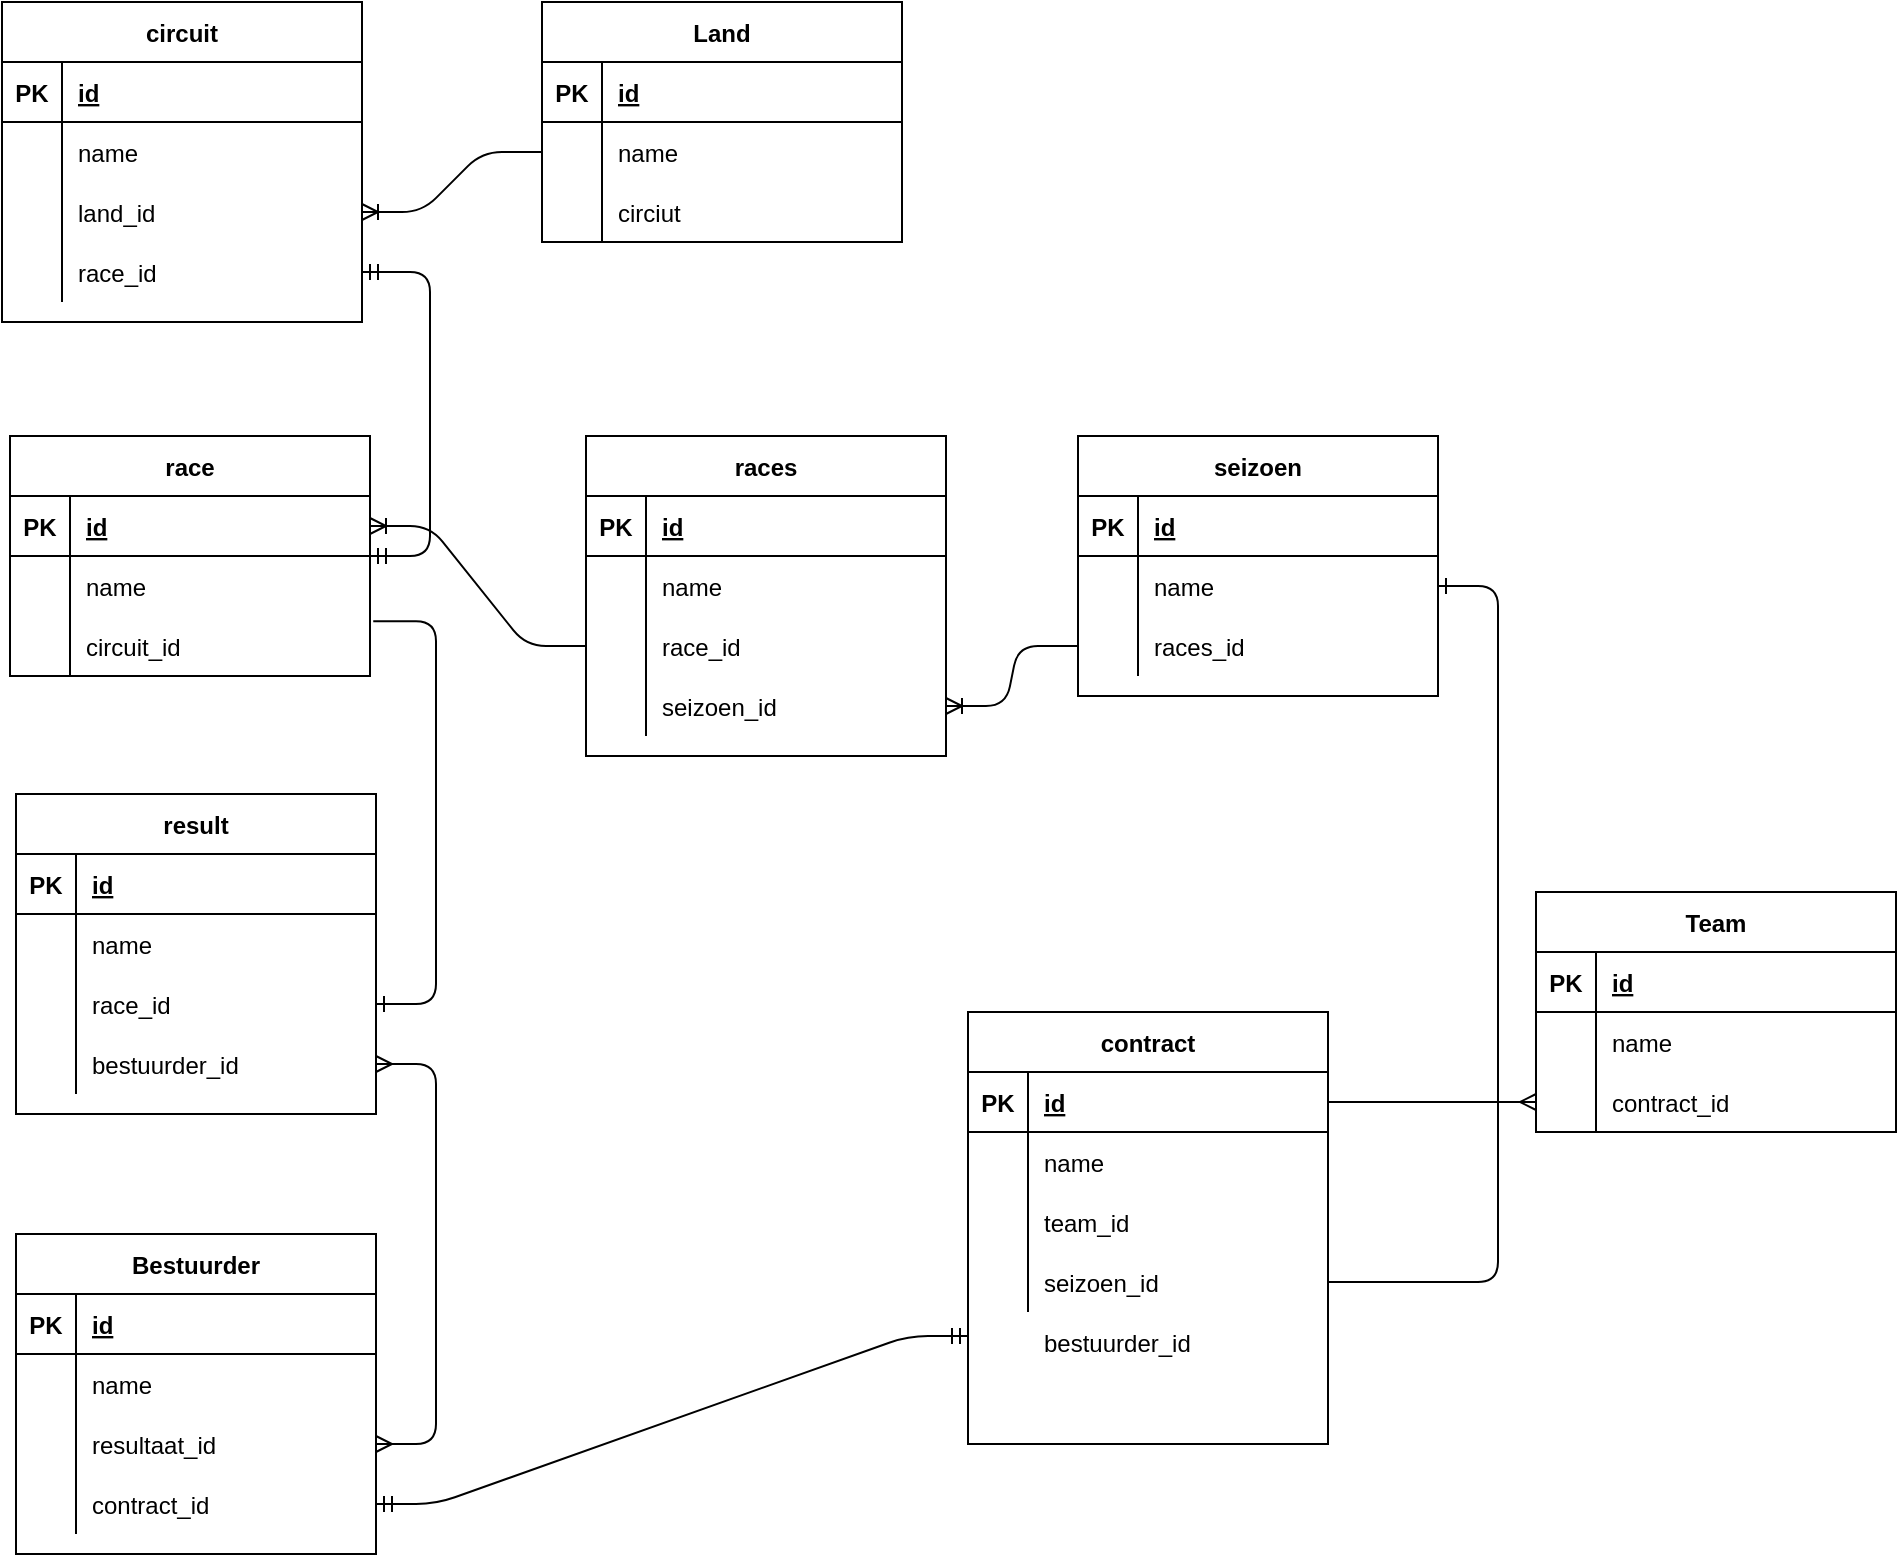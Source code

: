<mxfile version="14.3.0" type="device"><diagram id="R2lEEEUBdFMjLlhIrx00" name="Page-1"><mxGraphModel dx="1346" dy="646" grid="0" gridSize="10" guides="1" tooltips="1" connect="1" arrows="1" fold="1" page="0" pageScale="1" pageWidth="850" pageHeight="1100" math="0" shadow="0" extFonts="Permanent Marker^https://fonts.googleapis.com/css?family=Permanent+Marker"><root><mxCell id="0"/><mxCell id="1" parent="0"/><mxCell id="f6nMCCSfKeTT13RV-3Xl-19" value="" style="edgeStyle=entityRelationEdgeStyle;fontSize=12;html=1;endArrow=ERoneToMany;entryX=1;entryY=0.5;entryDx=0;entryDy=0;" parent="1" source="f6nMCCSfKeTT13RV-3Xl-120" target="f6nMCCSfKeTT13RV-3Xl-137" edge="1"><mxGeometry width="100" height="100" relative="1" as="geometry"><mxPoint x="375" y="276" as="sourcePoint"/><mxPoint x="440" y="214" as="targetPoint"/></mxGeometry></mxCell><mxCell id="f6nMCCSfKeTT13RV-3Xl-20" value="" style="edgeStyle=entityRelationEdgeStyle;fontSize=12;html=1;endArrow=ERmandOne;startArrow=ERmandOne;exitX=1;exitY=0.5;exitDx=0;exitDy=0;entryX=0;entryY=0.75;entryDx=0;entryDy=0;" parent="1" source="f6nMCCSfKeTT13RV-3Xl-94" target="f6nMCCSfKeTT13RV-3Xl-71" edge="1"><mxGeometry width="100" height="100" relative="1" as="geometry"><mxPoint x="339" y="406" as="sourcePoint"/><mxPoint x="375" y="446" as="targetPoint"/></mxGeometry></mxCell><mxCell id="f6nMCCSfKeTT13RV-3Xl-24" value="" style="edgeStyle=entityRelationEdgeStyle;fontSize=12;html=1;endArrow=ERmandOne;startArrow=ERmandOne;" parent="1" source="f6nMCCSfKeTT13RV-3Xl-153" target="f6nMCCSfKeTT13RV-3Xl-40" edge="1"><mxGeometry width="100" height="100" relative="1" as="geometry"><mxPoint x="71" y="272" as="sourcePoint"/><mxPoint x="149" y="193" as="targetPoint"/></mxGeometry></mxCell><mxCell id="f6nMCCSfKeTT13RV-3Xl-25" value="" style="edgeStyle=entityRelationEdgeStyle;fontSize=12;html=1;endArrow=ERoneToMany;exitX=0;exitY=0.5;exitDx=0;exitDy=0;" parent="1" source="f6nMCCSfKeTT13RV-3Xl-134" target="f6nMCCSfKeTT13RV-3Xl-154" edge="1"><mxGeometry width="100" height="100" relative="1" as="geometry"><mxPoint x="257" y="336" as="sourcePoint"/><mxPoint x="153" y="356" as="targetPoint"/></mxGeometry></mxCell><mxCell id="f6nMCCSfKeTT13RV-3Xl-26" value="" style="edgeStyle=entityRelationEdgeStyle;fontSize=12;html=1;endArrow=ERone;endFill=1;exitX=1.009;exitY=0.088;exitDx=0;exitDy=0;exitPerimeter=0;" parent="1" source="f6nMCCSfKeTT13RV-3Xl-163" target="f6nMCCSfKeTT13RV-3Xl-107" edge="1"><mxGeometry width="100" height="100" relative="1" as="geometry"><mxPoint x="-156" y="332" as="sourcePoint"/><mxPoint x="149.0" y="419.0" as="targetPoint"/></mxGeometry></mxCell><mxCell id="f6nMCCSfKeTT13RV-3Xl-30" value="circuit" style="shape=table;startSize=30;container=1;collapsible=1;childLayout=tableLayout;fixedRows=1;rowLines=0;fontStyle=1;align=center;resizeLast=1;" parent="1" vertex="1"><mxGeometry x="-144" y="49" width="180" height="160" as="geometry"/></mxCell><mxCell id="f6nMCCSfKeTT13RV-3Xl-31" value="" style="shape=partialRectangle;collapsible=0;dropTarget=0;pointerEvents=0;fillColor=none;top=0;left=0;bottom=1;right=0;points=[[0,0.5],[1,0.5]];portConstraint=eastwest;" parent="f6nMCCSfKeTT13RV-3Xl-30" vertex="1"><mxGeometry y="30" width="180" height="30" as="geometry"/></mxCell><mxCell id="f6nMCCSfKeTT13RV-3Xl-32" value="PK" style="shape=partialRectangle;connectable=0;fillColor=none;top=0;left=0;bottom=0;right=0;fontStyle=1;overflow=hidden;" parent="f6nMCCSfKeTT13RV-3Xl-31" vertex="1"><mxGeometry width="30" height="30" as="geometry"/></mxCell><mxCell id="f6nMCCSfKeTT13RV-3Xl-33" value="id" style="shape=partialRectangle;connectable=0;fillColor=none;top=0;left=0;bottom=0;right=0;align=left;spacingLeft=6;fontStyle=5;overflow=hidden;" parent="f6nMCCSfKeTT13RV-3Xl-31" vertex="1"><mxGeometry x="30" width="150" height="30" as="geometry"/></mxCell><mxCell id="f6nMCCSfKeTT13RV-3Xl-34" value="" style="shape=partialRectangle;collapsible=0;dropTarget=0;pointerEvents=0;fillColor=none;top=0;left=0;bottom=0;right=0;points=[[0,0.5],[1,0.5]];portConstraint=eastwest;" parent="f6nMCCSfKeTT13RV-3Xl-30" vertex="1"><mxGeometry y="60" width="180" height="30" as="geometry"/></mxCell><mxCell id="f6nMCCSfKeTT13RV-3Xl-35" value="" style="shape=partialRectangle;connectable=0;fillColor=none;top=0;left=0;bottom=0;right=0;editable=1;overflow=hidden;" parent="f6nMCCSfKeTT13RV-3Xl-34" vertex="1"><mxGeometry width="30" height="30" as="geometry"/></mxCell><mxCell id="f6nMCCSfKeTT13RV-3Xl-36" value="name" style="shape=partialRectangle;connectable=0;fillColor=none;top=0;left=0;bottom=0;right=0;align=left;spacingLeft=6;overflow=hidden;" parent="f6nMCCSfKeTT13RV-3Xl-34" vertex="1"><mxGeometry x="30" width="150" height="30" as="geometry"/></mxCell><mxCell id="f6nMCCSfKeTT13RV-3Xl-37" value="" style="shape=partialRectangle;collapsible=0;dropTarget=0;pointerEvents=0;fillColor=none;top=0;left=0;bottom=0;right=0;points=[[0,0.5],[1,0.5]];portConstraint=eastwest;" parent="f6nMCCSfKeTT13RV-3Xl-30" vertex="1"><mxGeometry y="90" width="180" height="30" as="geometry"/></mxCell><mxCell id="f6nMCCSfKeTT13RV-3Xl-38" value="" style="shape=partialRectangle;connectable=0;fillColor=none;top=0;left=0;bottom=0;right=0;editable=1;overflow=hidden;" parent="f6nMCCSfKeTT13RV-3Xl-37" vertex="1"><mxGeometry width="30" height="30" as="geometry"/></mxCell><mxCell id="f6nMCCSfKeTT13RV-3Xl-39" value="land_id" style="shape=partialRectangle;connectable=0;fillColor=none;top=0;left=0;bottom=0;right=0;align=left;spacingLeft=6;overflow=hidden;" parent="f6nMCCSfKeTT13RV-3Xl-37" vertex="1"><mxGeometry x="30" width="150" height="30" as="geometry"/></mxCell><mxCell id="f6nMCCSfKeTT13RV-3Xl-40" value="" style="shape=partialRectangle;collapsible=0;dropTarget=0;pointerEvents=0;fillColor=none;top=0;left=0;bottom=0;right=0;points=[[0,0.5],[1,0.5]];portConstraint=eastwest;" parent="f6nMCCSfKeTT13RV-3Xl-30" vertex="1"><mxGeometry y="120" width="180" height="30" as="geometry"/></mxCell><mxCell id="f6nMCCSfKeTT13RV-3Xl-41" value="" style="shape=partialRectangle;connectable=0;fillColor=none;top=0;left=0;bottom=0;right=0;editable=1;overflow=hidden;" parent="f6nMCCSfKeTT13RV-3Xl-40" vertex="1"><mxGeometry width="30" height="30" as="geometry"/></mxCell><mxCell id="f6nMCCSfKeTT13RV-3Xl-42" value="race_id" style="shape=partialRectangle;connectable=0;fillColor=none;top=0;left=0;bottom=0;right=0;align=left;spacingLeft=6;overflow=hidden;" parent="f6nMCCSfKeTT13RV-3Xl-40" vertex="1"><mxGeometry x="30" width="150" height="30" as="geometry"/></mxCell><mxCell id="f6nMCCSfKeTT13RV-3Xl-44" value="" style="edgeStyle=entityRelationEdgeStyle;fontSize=12;html=1;endArrow=ERoneToMany;entryX=1;entryY=0.5;entryDx=0;entryDy=0;" parent="1" source="f6nMCCSfKeTT13RV-3Xl-49" target="f6nMCCSfKeTT13RV-3Xl-37" edge="1"><mxGeometry width="100" height="100" relative="1" as="geometry"><mxPoint x="261" y="101" as="sourcePoint"/><mxPoint x="175" y="-30" as="targetPoint"/></mxGeometry></mxCell><mxCell id="f6nMCCSfKeTT13RV-3Xl-45" value="Land" style="shape=table;startSize=30;container=1;collapsible=1;childLayout=tableLayout;fixedRows=1;rowLines=0;fontStyle=1;align=center;resizeLast=1;" parent="1" vertex="1"><mxGeometry x="126" y="49" width="180" height="120" as="geometry"/></mxCell><mxCell id="f6nMCCSfKeTT13RV-3Xl-46" value="" style="shape=partialRectangle;collapsible=0;dropTarget=0;pointerEvents=0;fillColor=none;top=0;left=0;bottom=1;right=0;points=[[0,0.5],[1,0.5]];portConstraint=eastwest;" parent="f6nMCCSfKeTT13RV-3Xl-45" vertex="1"><mxGeometry y="30" width="180" height="30" as="geometry"/></mxCell><mxCell id="f6nMCCSfKeTT13RV-3Xl-47" value="PK" style="shape=partialRectangle;connectable=0;fillColor=none;top=0;left=0;bottom=0;right=0;fontStyle=1;overflow=hidden;" parent="f6nMCCSfKeTT13RV-3Xl-46" vertex="1"><mxGeometry width="30" height="30" as="geometry"/></mxCell><mxCell id="f6nMCCSfKeTT13RV-3Xl-48" value="id" style="shape=partialRectangle;connectable=0;fillColor=none;top=0;left=0;bottom=0;right=0;align=left;spacingLeft=6;fontStyle=5;overflow=hidden;" parent="f6nMCCSfKeTT13RV-3Xl-46" vertex="1"><mxGeometry x="30" width="150" height="30" as="geometry"/></mxCell><mxCell id="f6nMCCSfKeTT13RV-3Xl-49" value="" style="shape=partialRectangle;collapsible=0;dropTarget=0;pointerEvents=0;fillColor=none;top=0;left=0;bottom=0;right=0;points=[[0,0.5],[1,0.5]];portConstraint=eastwest;" parent="f6nMCCSfKeTT13RV-3Xl-45" vertex="1"><mxGeometry y="60" width="180" height="30" as="geometry"/></mxCell><mxCell id="f6nMCCSfKeTT13RV-3Xl-50" value="" style="shape=partialRectangle;connectable=0;fillColor=none;top=0;left=0;bottom=0;right=0;editable=1;overflow=hidden;" parent="f6nMCCSfKeTT13RV-3Xl-49" vertex="1"><mxGeometry width="30" height="30" as="geometry"/></mxCell><mxCell id="f6nMCCSfKeTT13RV-3Xl-51" value="name" style="shape=partialRectangle;connectable=0;fillColor=none;top=0;left=0;bottom=0;right=0;align=left;spacingLeft=6;overflow=hidden;" parent="f6nMCCSfKeTT13RV-3Xl-49" vertex="1"><mxGeometry x="30" width="150" height="30" as="geometry"/></mxCell><mxCell id="f6nMCCSfKeTT13RV-3Xl-52" value="" style="shape=partialRectangle;collapsible=0;dropTarget=0;pointerEvents=0;fillColor=none;top=0;left=0;bottom=0;right=0;points=[[0,0.5],[1,0.5]];portConstraint=eastwest;" parent="f6nMCCSfKeTT13RV-3Xl-45" vertex="1"><mxGeometry y="90" width="180" height="30" as="geometry"/></mxCell><mxCell id="f6nMCCSfKeTT13RV-3Xl-53" value="" style="shape=partialRectangle;connectable=0;fillColor=none;top=0;left=0;bottom=0;right=0;editable=1;overflow=hidden;" parent="f6nMCCSfKeTT13RV-3Xl-52" vertex="1"><mxGeometry width="30" height="30" as="geometry"/></mxCell><mxCell id="f6nMCCSfKeTT13RV-3Xl-54" value="circiut" style="shape=partialRectangle;connectable=0;fillColor=none;top=0;left=0;bottom=0;right=0;align=left;spacingLeft=6;overflow=hidden;" parent="f6nMCCSfKeTT13RV-3Xl-52" vertex="1"><mxGeometry x="30" width="150" height="30" as="geometry"/></mxCell><mxCell id="f6nMCCSfKeTT13RV-3Xl-58" value="Team" style="shape=table;startSize=30;container=1;collapsible=1;childLayout=tableLayout;fixedRows=1;rowLines=0;fontStyle=1;align=center;resizeLast=1;" parent="1" vertex="1"><mxGeometry x="623" y="494" width="180" height="120" as="geometry"/></mxCell><mxCell id="f6nMCCSfKeTT13RV-3Xl-59" value="" style="shape=partialRectangle;collapsible=0;dropTarget=0;pointerEvents=0;fillColor=none;top=0;left=0;bottom=1;right=0;points=[[0,0.5],[1,0.5]];portConstraint=eastwest;" parent="f6nMCCSfKeTT13RV-3Xl-58" vertex="1"><mxGeometry y="30" width="180" height="30" as="geometry"/></mxCell><mxCell id="f6nMCCSfKeTT13RV-3Xl-60" value="PK" style="shape=partialRectangle;connectable=0;fillColor=none;top=0;left=0;bottom=0;right=0;fontStyle=1;overflow=hidden;" parent="f6nMCCSfKeTT13RV-3Xl-59" vertex="1"><mxGeometry width="30" height="30" as="geometry"/></mxCell><mxCell id="f6nMCCSfKeTT13RV-3Xl-61" value="id" style="shape=partialRectangle;connectable=0;fillColor=none;top=0;left=0;bottom=0;right=0;align=left;spacingLeft=6;fontStyle=5;overflow=hidden;" parent="f6nMCCSfKeTT13RV-3Xl-59" vertex="1"><mxGeometry x="30" width="150" height="30" as="geometry"/></mxCell><mxCell id="f6nMCCSfKeTT13RV-3Xl-62" value="" style="shape=partialRectangle;collapsible=0;dropTarget=0;pointerEvents=0;fillColor=none;top=0;left=0;bottom=0;right=0;points=[[0,0.5],[1,0.5]];portConstraint=eastwest;" parent="f6nMCCSfKeTT13RV-3Xl-58" vertex="1"><mxGeometry y="60" width="180" height="30" as="geometry"/></mxCell><mxCell id="f6nMCCSfKeTT13RV-3Xl-63" value="" style="shape=partialRectangle;connectable=0;fillColor=none;top=0;left=0;bottom=0;right=0;editable=1;overflow=hidden;" parent="f6nMCCSfKeTT13RV-3Xl-62" vertex="1"><mxGeometry width="30" height="30" as="geometry"/></mxCell><mxCell id="f6nMCCSfKeTT13RV-3Xl-64" value="name" style="shape=partialRectangle;connectable=0;fillColor=none;top=0;left=0;bottom=0;right=0;align=left;spacingLeft=6;overflow=hidden;" parent="f6nMCCSfKeTT13RV-3Xl-62" vertex="1"><mxGeometry x="30" width="150" height="30" as="geometry"/></mxCell><mxCell id="f6nMCCSfKeTT13RV-3Xl-65" value="" style="shape=partialRectangle;collapsible=0;dropTarget=0;pointerEvents=0;fillColor=none;top=0;left=0;bottom=0;right=0;points=[[0,0.5],[1,0.5]];portConstraint=eastwest;" parent="f6nMCCSfKeTT13RV-3Xl-58" vertex="1"><mxGeometry y="90" width="180" height="30" as="geometry"/></mxCell><mxCell id="f6nMCCSfKeTT13RV-3Xl-66" value="" style="shape=partialRectangle;connectable=0;fillColor=none;top=0;left=0;bottom=0;right=0;editable=1;overflow=hidden;" parent="f6nMCCSfKeTT13RV-3Xl-65" vertex="1"><mxGeometry width="30" height="30" as="geometry"/></mxCell><mxCell id="f6nMCCSfKeTT13RV-3Xl-67" value="contract_id" style="shape=partialRectangle;connectable=0;fillColor=none;top=0;left=0;bottom=0;right=0;align=left;spacingLeft=6;overflow=hidden;" parent="f6nMCCSfKeTT13RV-3Xl-65" vertex="1"><mxGeometry x="30" width="150" height="30" as="geometry"/></mxCell><mxCell id="f6nMCCSfKeTT13RV-3Xl-71" value="contract" style="shape=table;startSize=30;container=1;collapsible=1;childLayout=tableLayout;fixedRows=1;rowLines=0;fontStyle=1;align=center;resizeLast=1;" parent="1" vertex="1"><mxGeometry x="339" y="554" width="180" height="216" as="geometry"/></mxCell><mxCell id="f6nMCCSfKeTT13RV-3Xl-72" value="" style="shape=partialRectangle;collapsible=0;dropTarget=0;pointerEvents=0;fillColor=none;top=0;left=0;bottom=1;right=0;points=[[0,0.5],[1,0.5]];portConstraint=eastwest;" parent="f6nMCCSfKeTT13RV-3Xl-71" vertex="1"><mxGeometry y="30" width="180" height="30" as="geometry"/></mxCell><mxCell id="f6nMCCSfKeTT13RV-3Xl-73" value="PK" style="shape=partialRectangle;connectable=0;fillColor=none;top=0;left=0;bottom=0;right=0;fontStyle=1;overflow=hidden;" parent="f6nMCCSfKeTT13RV-3Xl-72" vertex="1"><mxGeometry width="30" height="30" as="geometry"/></mxCell><mxCell id="f6nMCCSfKeTT13RV-3Xl-74" value="id" style="shape=partialRectangle;connectable=0;fillColor=none;top=0;left=0;bottom=0;right=0;align=left;spacingLeft=6;fontStyle=5;overflow=hidden;" parent="f6nMCCSfKeTT13RV-3Xl-72" vertex="1"><mxGeometry x="30" width="150" height="30" as="geometry"/></mxCell><mxCell id="f6nMCCSfKeTT13RV-3Xl-75" value="" style="shape=partialRectangle;collapsible=0;dropTarget=0;pointerEvents=0;fillColor=none;top=0;left=0;bottom=0;right=0;points=[[0,0.5],[1,0.5]];portConstraint=eastwest;" parent="f6nMCCSfKeTT13RV-3Xl-71" vertex="1"><mxGeometry y="60" width="180" height="30" as="geometry"/></mxCell><mxCell id="f6nMCCSfKeTT13RV-3Xl-76" value="" style="shape=partialRectangle;connectable=0;fillColor=none;top=0;left=0;bottom=0;right=0;editable=1;overflow=hidden;" parent="f6nMCCSfKeTT13RV-3Xl-75" vertex="1"><mxGeometry width="30" height="30" as="geometry"/></mxCell><mxCell id="f6nMCCSfKeTT13RV-3Xl-77" value="name" style="shape=partialRectangle;connectable=0;fillColor=none;top=0;left=0;bottom=0;right=0;align=left;spacingLeft=6;overflow=hidden;" parent="f6nMCCSfKeTT13RV-3Xl-75" vertex="1"><mxGeometry x="30" width="150" height="30" as="geometry"/></mxCell><mxCell id="f6nMCCSfKeTT13RV-3Xl-78" value="" style="shape=partialRectangle;collapsible=0;dropTarget=0;pointerEvents=0;fillColor=none;top=0;left=0;bottom=0;right=0;points=[[0,0.5],[1,0.5]];portConstraint=eastwest;" parent="f6nMCCSfKeTT13RV-3Xl-71" vertex="1"><mxGeometry y="90" width="180" height="30" as="geometry"/></mxCell><mxCell id="f6nMCCSfKeTT13RV-3Xl-79" value="" style="shape=partialRectangle;connectable=0;fillColor=none;top=0;left=0;bottom=0;right=0;editable=1;overflow=hidden;" parent="f6nMCCSfKeTT13RV-3Xl-78" vertex="1"><mxGeometry width="30" height="30" as="geometry"/></mxCell><mxCell id="f6nMCCSfKeTT13RV-3Xl-80" value="team_id" style="shape=partialRectangle;connectable=0;fillColor=none;top=0;left=0;bottom=0;right=0;align=left;spacingLeft=6;overflow=hidden;" parent="f6nMCCSfKeTT13RV-3Xl-78" vertex="1"><mxGeometry x="30" width="150" height="30" as="geometry"/></mxCell><mxCell id="f6nMCCSfKeTT13RV-3Xl-81" value="" style="shape=partialRectangle;collapsible=0;dropTarget=0;pointerEvents=0;fillColor=none;top=0;left=0;bottom=0;right=0;points=[[0,0.5],[1,0.5]];portConstraint=eastwest;" parent="f6nMCCSfKeTT13RV-3Xl-71" vertex="1"><mxGeometry y="120" width="180" height="30" as="geometry"/></mxCell><mxCell id="f6nMCCSfKeTT13RV-3Xl-82" value="" style="shape=partialRectangle;connectable=0;fillColor=none;top=0;left=0;bottom=0;right=0;editable=1;overflow=hidden;" parent="f6nMCCSfKeTT13RV-3Xl-81" vertex="1"><mxGeometry width="30" height="30" as="geometry"/></mxCell><mxCell id="f6nMCCSfKeTT13RV-3Xl-83" value="seizoen_id" style="shape=partialRectangle;connectable=0;fillColor=none;top=0;left=0;bottom=0;right=0;align=left;spacingLeft=6;overflow=hidden;" parent="f6nMCCSfKeTT13RV-3Xl-81" vertex="1"><mxGeometry x="30" width="150" height="30" as="geometry"/></mxCell><mxCell id="f6nMCCSfKeTT13RV-3Xl-84" value="Bestuurder" style="shape=table;startSize=30;container=1;collapsible=1;childLayout=tableLayout;fixedRows=1;rowLines=0;fontStyle=1;align=center;resizeLast=1;" parent="1" vertex="1"><mxGeometry x="-137" y="665" width="180" height="160" as="geometry"/></mxCell><mxCell id="f6nMCCSfKeTT13RV-3Xl-85" value="" style="shape=partialRectangle;collapsible=0;dropTarget=0;pointerEvents=0;fillColor=none;top=0;left=0;bottom=1;right=0;points=[[0,0.5],[1,0.5]];portConstraint=eastwest;" parent="f6nMCCSfKeTT13RV-3Xl-84" vertex="1"><mxGeometry y="30" width="180" height="30" as="geometry"/></mxCell><mxCell id="f6nMCCSfKeTT13RV-3Xl-86" value="PK" style="shape=partialRectangle;connectable=0;fillColor=none;top=0;left=0;bottom=0;right=0;fontStyle=1;overflow=hidden;" parent="f6nMCCSfKeTT13RV-3Xl-85" vertex="1"><mxGeometry width="30" height="30" as="geometry"/></mxCell><mxCell id="f6nMCCSfKeTT13RV-3Xl-87" value="id" style="shape=partialRectangle;connectable=0;fillColor=none;top=0;left=0;bottom=0;right=0;align=left;spacingLeft=6;fontStyle=5;overflow=hidden;" parent="f6nMCCSfKeTT13RV-3Xl-85" vertex="1"><mxGeometry x="30" width="150" height="30" as="geometry"/></mxCell><mxCell id="f6nMCCSfKeTT13RV-3Xl-88" value="" style="shape=partialRectangle;collapsible=0;dropTarget=0;pointerEvents=0;fillColor=none;top=0;left=0;bottom=0;right=0;points=[[0,0.5],[1,0.5]];portConstraint=eastwest;" parent="f6nMCCSfKeTT13RV-3Xl-84" vertex="1"><mxGeometry y="60" width="180" height="30" as="geometry"/></mxCell><mxCell id="f6nMCCSfKeTT13RV-3Xl-89" value="" style="shape=partialRectangle;connectable=0;fillColor=none;top=0;left=0;bottom=0;right=0;editable=1;overflow=hidden;" parent="f6nMCCSfKeTT13RV-3Xl-88" vertex="1"><mxGeometry width="30" height="30" as="geometry"/></mxCell><mxCell id="f6nMCCSfKeTT13RV-3Xl-90" value="name" style="shape=partialRectangle;connectable=0;fillColor=none;top=0;left=0;bottom=0;right=0;align=left;spacingLeft=6;overflow=hidden;" parent="f6nMCCSfKeTT13RV-3Xl-88" vertex="1"><mxGeometry x="30" width="150" height="30" as="geometry"/></mxCell><mxCell id="f6nMCCSfKeTT13RV-3Xl-91" value="" style="shape=partialRectangle;collapsible=0;dropTarget=0;pointerEvents=0;fillColor=none;top=0;left=0;bottom=0;right=0;points=[[0,0.5],[1,0.5]];portConstraint=eastwest;" parent="f6nMCCSfKeTT13RV-3Xl-84" vertex="1"><mxGeometry y="90" width="180" height="30" as="geometry"/></mxCell><mxCell id="f6nMCCSfKeTT13RV-3Xl-92" value="" style="shape=partialRectangle;connectable=0;fillColor=none;top=0;left=0;bottom=0;right=0;editable=1;overflow=hidden;" parent="f6nMCCSfKeTT13RV-3Xl-91" vertex="1"><mxGeometry width="30" height="30" as="geometry"/></mxCell><mxCell id="f6nMCCSfKeTT13RV-3Xl-93" value="resultaat_id" style="shape=partialRectangle;connectable=0;fillColor=none;top=0;left=0;bottom=0;right=0;align=left;spacingLeft=6;overflow=hidden;" parent="f6nMCCSfKeTT13RV-3Xl-91" vertex="1"><mxGeometry x="30" width="150" height="30" as="geometry"/></mxCell><mxCell id="f6nMCCSfKeTT13RV-3Xl-94" value="" style="shape=partialRectangle;collapsible=0;dropTarget=0;pointerEvents=0;fillColor=none;top=0;left=0;bottom=0;right=0;points=[[0,0.5],[1,0.5]];portConstraint=eastwest;" parent="f6nMCCSfKeTT13RV-3Xl-84" vertex="1"><mxGeometry y="120" width="180" height="30" as="geometry"/></mxCell><mxCell id="f6nMCCSfKeTT13RV-3Xl-95" value="" style="shape=partialRectangle;connectable=0;fillColor=none;top=0;left=0;bottom=0;right=0;editable=1;overflow=hidden;" parent="f6nMCCSfKeTT13RV-3Xl-94" vertex="1"><mxGeometry width="30" height="30" as="geometry"/></mxCell><mxCell id="f6nMCCSfKeTT13RV-3Xl-96" value="contract_id" style="shape=partialRectangle;connectable=0;fillColor=none;top=0;left=0;bottom=0;right=0;align=left;spacingLeft=6;overflow=hidden;" parent="f6nMCCSfKeTT13RV-3Xl-94" vertex="1"><mxGeometry x="30" width="150" height="30" as="geometry"/></mxCell><mxCell id="f6nMCCSfKeTT13RV-3Xl-99" value="bestuurder_id" style="shape=partialRectangle;connectable=0;fillColor=none;top=0;left=0;bottom=0;right=0;align=left;spacingLeft=6;overflow=hidden;" parent="1" vertex="1"><mxGeometry x="369" y="704" width="150" height="30" as="geometry"/></mxCell><mxCell id="f6nMCCSfKeTT13RV-3Xl-100" value="result" style="shape=table;startSize=30;container=1;collapsible=1;childLayout=tableLayout;fixedRows=1;rowLines=0;fontStyle=1;align=center;resizeLast=1;" parent="1" vertex="1"><mxGeometry x="-137" y="445" width="180" height="160" as="geometry"/></mxCell><mxCell id="f6nMCCSfKeTT13RV-3Xl-101" value="" style="shape=partialRectangle;collapsible=0;dropTarget=0;pointerEvents=0;fillColor=none;top=0;left=0;bottom=1;right=0;points=[[0,0.5],[1,0.5]];portConstraint=eastwest;" parent="f6nMCCSfKeTT13RV-3Xl-100" vertex="1"><mxGeometry y="30" width="180" height="30" as="geometry"/></mxCell><mxCell id="f6nMCCSfKeTT13RV-3Xl-102" value="PK" style="shape=partialRectangle;connectable=0;fillColor=none;top=0;left=0;bottom=0;right=0;fontStyle=1;overflow=hidden;" parent="f6nMCCSfKeTT13RV-3Xl-101" vertex="1"><mxGeometry width="30" height="30" as="geometry"/></mxCell><mxCell id="f6nMCCSfKeTT13RV-3Xl-103" value="id" style="shape=partialRectangle;connectable=0;fillColor=none;top=0;left=0;bottom=0;right=0;align=left;spacingLeft=6;fontStyle=5;overflow=hidden;" parent="f6nMCCSfKeTT13RV-3Xl-101" vertex="1"><mxGeometry x="30" width="150" height="30" as="geometry"/></mxCell><mxCell id="f6nMCCSfKeTT13RV-3Xl-104" value="" style="shape=partialRectangle;collapsible=0;dropTarget=0;pointerEvents=0;fillColor=none;top=0;left=0;bottom=0;right=0;points=[[0,0.5],[1,0.5]];portConstraint=eastwest;" parent="f6nMCCSfKeTT13RV-3Xl-100" vertex="1"><mxGeometry y="60" width="180" height="30" as="geometry"/></mxCell><mxCell id="f6nMCCSfKeTT13RV-3Xl-105" value="" style="shape=partialRectangle;connectable=0;fillColor=none;top=0;left=0;bottom=0;right=0;editable=1;overflow=hidden;" parent="f6nMCCSfKeTT13RV-3Xl-104" vertex="1"><mxGeometry width="30" height="30" as="geometry"/></mxCell><mxCell id="f6nMCCSfKeTT13RV-3Xl-106" value="name" style="shape=partialRectangle;connectable=0;fillColor=none;top=0;left=0;bottom=0;right=0;align=left;spacingLeft=6;overflow=hidden;" parent="f6nMCCSfKeTT13RV-3Xl-104" vertex="1"><mxGeometry x="30" width="150" height="30" as="geometry"/></mxCell><mxCell id="f6nMCCSfKeTT13RV-3Xl-107" value="" style="shape=partialRectangle;collapsible=0;dropTarget=0;pointerEvents=0;fillColor=none;top=0;left=0;bottom=0;right=0;points=[[0,0.5],[1,0.5]];portConstraint=eastwest;" parent="f6nMCCSfKeTT13RV-3Xl-100" vertex="1"><mxGeometry y="90" width="180" height="30" as="geometry"/></mxCell><mxCell id="f6nMCCSfKeTT13RV-3Xl-108" value="" style="shape=partialRectangle;connectable=0;fillColor=none;top=0;left=0;bottom=0;right=0;editable=1;overflow=hidden;" parent="f6nMCCSfKeTT13RV-3Xl-107" vertex="1"><mxGeometry width="30" height="30" as="geometry"/></mxCell><mxCell id="f6nMCCSfKeTT13RV-3Xl-109" value="race_id" style="shape=partialRectangle;connectable=0;fillColor=none;top=0;left=0;bottom=0;right=0;align=left;spacingLeft=6;overflow=hidden;" parent="f6nMCCSfKeTT13RV-3Xl-107" vertex="1"><mxGeometry x="30" width="150" height="30" as="geometry"/></mxCell><mxCell id="f6nMCCSfKeTT13RV-3Xl-110" value="" style="shape=partialRectangle;collapsible=0;dropTarget=0;pointerEvents=0;fillColor=none;top=0;left=0;bottom=0;right=0;points=[[0,0.5],[1,0.5]];portConstraint=eastwest;" parent="f6nMCCSfKeTT13RV-3Xl-100" vertex="1"><mxGeometry y="120" width="180" height="30" as="geometry"/></mxCell><mxCell id="f6nMCCSfKeTT13RV-3Xl-111" value="" style="shape=partialRectangle;connectable=0;fillColor=none;top=0;left=0;bottom=0;right=0;editable=1;overflow=hidden;" parent="f6nMCCSfKeTT13RV-3Xl-110" vertex="1"><mxGeometry width="30" height="30" as="geometry"/></mxCell><mxCell id="f6nMCCSfKeTT13RV-3Xl-112" value="bestuurder_id" style="shape=partialRectangle;connectable=0;fillColor=none;top=0;left=0;bottom=0;right=0;align=left;spacingLeft=6;overflow=hidden;" parent="f6nMCCSfKeTT13RV-3Xl-110" vertex="1"><mxGeometry x="30" width="150" height="30" as="geometry"/></mxCell><mxCell id="f6nMCCSfKeTT13RV-3Xl-113" value="seizoen" style="shape=table;startSize=30;container=1;collapsible=1;childLayout=tableLayout;fixedRows=1;rowLines=0;fontStyle=1;align=center;resizeLast=1;" parent="1" vertex="1"><mxGeometry x="394" y="266" width="180" height="130" as="geometry"/></mxCell><mxCell id="f6nMCCSfKeTT13RV-3Xl-114" value="" style="shape=partialRectangle;collapsible=0;dropTarget=0;pointerEvents=0;fillColor=none;top=0;left=0;bottom=1;right=0;points=[[0,0.5],[1,0.5]];portConstraint=eastwest;" parent="f6nMCCSfKeTT13RV-3Xl-113" vertex="1"><mxGeometry y="30" width="180" height="30" as="geometry"/></mxCell><mxCell id="f6nMCCSfKeTT13RV-3Xl-115" value="PK" style="shape=partialRectangle;connectable=0;fillColor=none;top=0;left=0;bottom=0;right=0;fontStyle=1;overflow=hidden;" parent="f6nMCCSfKeTT13RV-3Xl-114" vertex="1"><mxGeometry width="30" height="30" as="geometry"/></mxCell><mxCell id="f6nMCCSfKeTT13RV-3Xl-116" value="id" style="shape=partialRectangle;connectable=0;fillColor=none;top=0;left=0;bottom=0;right=0;align=left;spacingLeft=6;fontStyle=5;overflow=hidden;" parent="f6nMCCSfKeTT13RV-3Xl-114" vertex="1"><mxGeometry x="30" width="150" height="30" as="geometry"/></mxCell><mxCell id="f6nMCCSfKeTT13RV-3Xl-117" value="" style="shape=partialRectangle;collapsible=0;dropTarget=0;pointerEvents=0;fillColor=none;top=0;left=0;bottom=0;right=0;points=[[0,0.5],[1,0.5]];portConstraint=eastwest;" parent="f6nMCCSfKeTT13RV-3Xl-113" vertex="1"><mxGeometry y="60" width="180" height="30" as="geometry"/></mxCell><mxCell id="f6nMCCSfKeTT13RV-3Xl-118" value="" style="shape=partialRectangle;connectable=0;fillColor=none;top=0;left=0;bottom=0;right=0;editable=1;overflow=hidden;" parent="f6nMCCSfKeTT13RV-3Xl-117" vertex="1"><mxGeometry width="30" height="30" as="geometry"/></mxCell><mxCell id="f6nMCCSfKeTT13RV-3Xl-119" value="name" style="shape=partialRectangle;connectable=0;fillColor=none;top=0;left=0;bottom=0;right=0;align=left;spacingLeft=6;overflow=hidden;" parent="f6nMCCSfKeTT13RV-3Xl-117" vertex="1"><mxGeometry x="30" width="150" height="30" as="geometry"/></mxCell><mxCell id="f6nMCCSfKeTT13RV-3Xl-120" value="" style="shape=partialRectangle;collapsible=0;dropTarget=0;pointerEvents=0;fillColor=none;top=0;left=0;bottom=0;right=0;points=[[0,0.5],[1,0.5]];portConstraint=eastwest;" parent="f6nMCCSfKeTT13RV-3Xl-113" vertex="1"><mxGeometry y="90" width="180" height="30" as="geometry"/></mxCell><mxCell id="f6nMCCSfKeTT13RV-3Xl-121" value="" style="shape=partialRectangle;connectable=0;fillColor=none;top=0;left=0;bottom=0;right=0;editable=1;overflow=hidden;" parent="f6nMCCSfKeTT13RV-3Xl-120" vertex="1"><mxGeometry width="30" height="30" as="geometry"/></mxCell><mxCell id="f6nMCCSfKeTT13RV-3Xl-122" value="races_id" style="shape=partialRectangle;connectable=0;fillColor=none;top=0;left=0;bottom=0;right=0;align=left;spacingLeft=6;overflow=hidden;" parent="f6nMCCSfKeTT13RV-3Xl-120" vertex="1"><mxGeometry x="30" width="150" height="30" as="geometry"/></mxCell><mxCell id="f6nMCCSfKeTT13RV-3Xl-126" value="" style="edgeStyle=entityRelationEdgeStyle;fontSize=12;html=1;endArrow=ERone;endFill=1;" parent="1" source="f6nMCCSfKeTT13RV-3Xl-81" target="f6nMCCSfKeTT13RV-3Xl-117" edge="1"><mxGeometry width="100" height="100" relative="1" as="geometry"><mxPoint x="498" y="593" as="sourcePoint"/><mxPoint x="363" y="255" as="targetPoint"/></mxGeometry></mxCell><mxCell id="f6nMCCSfKeTT13RV-3Xl-127" value="races" style="shape=table;startSize=30;container=1;collapsible=1;childLayout=tableLayout;fixedRows=1;rowLines=0;fontStyle=1;align=center;resizeLast=1;" parent="1" vertex="1"><mxGeometry x="148" y="266" width="180" height="160" as="geometry"/></mxCell><mxCell id="f6nMCCSfKeTT13RV-3Xl-128" value="" style="shape=partialRectangle;collapsible=0;dropTarget=0;pointerEvents=0;fillColor=none;top=0;left=0;bottom=1;right=0;points=[[0,0.5],[1,0.5]];portConstraint=eastwest;" parent="f6nMCCSfKeTT13RV-3Xl-127" vertex="1"><mxGeometry y="30" width="180" height="30" as="geometry"/></mxCell><mxCell id="f6nMCCSfKeTT13RV-3Xl-129" value="PK" style="shape=partialRectangle;connectable=0;fillColor=none;top=0;left=0;bottom=0;right=0;fontStyle=1;overflow=hidden;" parent="f6nMCCSfKeTT13RV-3Xl-128" vertex="1"><mxGeometry width="30" height="30" as="geometry"/></mxCell><mxCell id="f6nMCCSfKeTT13RV-3Xl-130" value="id" style="shape=partialRectangle;connectable=0;fillColor=none;top=0;left=0;bottom=0;right=0;align=left;spacingLeft=6;fontStyle=5;overflow=hidden;" parent="f6nMCCSfKeTT13RV-3Xl-128" vertex="1"><mxGeometry x="30" width="150" height="30" as="geometry"/></mxCell><mxCell id="f6nMCCSfKeTT13RV-3Xl-131" value="" style="shape=partialRectangle;collapsible=0;dropTarget=0;pointerEvents=0;fillColor=none;top=0;left=0;bottom=0;right=0;points=[[0,0.5],[1,0.5]];portConstraint=eastwest;" parent="f6nMCCSfKeTT13RV-3Xl-127" vertex="1"><mxGeometry y="60" width="180" height="30" as="geometry"/></mxCell><mxCell id="f6nMCCSfKeTT13RV-3Xl-132" value="" style="shape=partialRectangle;connectable=0;fillColor=none;top=0;left=0;bottom=0;right=0;editable=1;overflow=hidden;" parent="f6nMCCSfKeTT13RV-3Xl-131" vertex="1"><mxGeometry width="30" height="30" as="geometry"/></mxCell><mxCell id="f6nMCCSfKeTT13RV-3Xl-133" value="name" style="shape=partialRectangle;connectable=0;fillColor=none;top=0;left=0;bottom=0;right=0;align=left;spacingLeft=6;overflow=hidden;" parent="f6nMCCSfKeTT13RV-3Xl-131" vertex="1"><mxGeometry x="30" width="150" height="30" as="geometry"/></mxCell><mxCell id="f6nMCCSfKeTT13RV-3Xl-134" value="" style="shape=partialRectangle;collapsible=0;dropTarget=0;pointerEvents=0;fillColor=none;top=0;left=0;bottom=0;right=0;points=[[0,0.5],[1,0.5]];portConstraint=eastwest;" parent="f6nMCCSfKeTT13RV-3Xl-127" vertex="1"><mxGeometry y="90" width="180" height="30" as="geometry"/></mxCell><mxCell id="f6nMCCSfKeTT13RV-3Xl-135" value="" style="shape=partialRectangle;connectable=0;fillColor=none;top=0;left=0;bottom=0;right=0;editable=1;overflow=hidden;" parent="f6nMCCSfKeTT13RV-3Xl-134" vertex="1"><mxGeometry width="30" height="30" as="geometry"/></mxCell><mxCell id="f6nMCCSfKeTT13RV-3Xl-136" value="race_id" style="shape=partialRectangle;connectable=0;fillColor=none;top=0;left=0;bottom=0;right=0;align=left;spacingLeft=6;overflow=hidden;" parent="f6nMCCSfKeTT13RV-3Xl-134" vertex="1"><mxGeometry x="30" width="150" height="30" as="geometry"/></mxCell><mxCell id="f6nMCCSfKeTT13RV-3Xl-137" value="" style="shape=partialRectangle;collapsible=0;dropTarget=0;pointerEvents=0;fillColor=none;top=0;left=0;bottom=0;right=0;points=[[0,0.5],[1,0.5]];portConstraint=eastwest;" parent="f6nMCCSfKeTT13RV-3Xl-127" vertex="1"><mxGeometry y="120" width="180" height="30" as="geometry"/></mxCell><mxCell id="f6nMCCSfKeTT13RV-3Xl-138" value="" style="shape=partialRectangle;connectable=0;fillColor=none;top=0;left=0;bottom=0;right=0;editable=1;overflow=hidden;" parent="f6nMCCSfKeTT13RV-3Xl-137" vertex="1"><mxGeometry width="30" height="30" as="geometry"/></mxCell><mxCell id="f6nMCCSfKeTT13RV-3Xl-139" value="seizoen_id" style="shape=partialRectangle;connectable=0;fillColor=none;top=0;left=0;bottom=0;right=0;align=left;spacingLeft=6;overflow=hidden;" parent="f6nMCCSfKeTT13RV-3Xl-137" vertex="1"><mxGeometry x="30" width="150" height="30" as="geometry"/></mxCell><mxCell id="f6nMCCSfKeTT13RV-3Xl-153" value="race" style="shape=table;startSize=30;container=1;collapsible=1;childLayout=tableLayout;fixedRows=1;rowLines=0;fontStyle=1;align=center;resizeLast=1;" parent="1" vertex="1"><mxGeometry x="-140" y="266" width="180" height="120" as="geometry"/></mxCell><mxCell id="f6nMCCSfKeTT13RV-3Xl-154" value="" style="shape=partialRectangle;collapsible=0;dropTarget=0;pointerEvents=0;fillColor=none;top=0;left=0;bottom=1;right=0;points=[[0,0.5],[1,0.5]];portConstraint=eastwest;" parent="f6nMCCSfKeTT13RV-3Xl-153" vertex="1"><mxGeometry y="30" width="180" height="30" as="geometry"/></mxCell><mxCell id="f6nMCCSfKeTT13RV-3Xl-155" value="PK" style="shape=partialRectangle;connectable=0;fillColor=none;top=0;left=0;bottom=0;right=0;fontStyle=1;overflow=hidden;" parent="f6nMCCSfKeTT13RV-3Xl-154" vertex="1"><mxGeometry width="30" height="30" as="geometry"/></mxCell><mxCell id="f6nMCCSfKeTT13RV-3Xl-156" value="id" style="shape=partialRectangle;connectable=0;fillColor=none;top=0;left=0;bottom=0;right=0;align=left;spacingLeft=6;fontStyle=5;overflow=hidden;" parent="f6nMCCSfKeTT13RV-3Xl-154" vertex="1"><mxGeometry x="30" width="150" height="30" as="geometry"/></mxCell><mxCell id="f6nMCCSfKeTT13RV-3Xl-157" value="" style="shape=partialRectangle;collapsible=0;dropTarget=0;pointerEvents=0;fillColor=none;top=0;left=0;bottom=0;right=0;points=[[0,0.5],[1,0.5]];portConstraint=eastwest;" parent="f6nMCCSfKeTT13RV-3Xl-153" vertex="1"><mxGeometry y="60" width="180" height="30" as="geometry"/></mxCell><mxCell id="f6nMCCSfKeTT13RV-3Xl-158" value="" style="shape=partialRectangle;connectable=0;fillColor=none;top=0;left=0;bottom=0;right=0;editable=1;overflow=hidden;" parent="f6nMCCSfKeTT13RV-3Xl-157" vertex="1"><mxGeometry width="30" height="30" as="geometry"/></mxCell><mxCell id="f6nMCCSfKeTT13RV-3Xl-159" value="name" style="shape=partialRectangle;connectable=0;fillColor=none;top=0;left=0;bottom=0;right=0;align=left;spacingLeft=6;overflow=hidden;" parent="f6nMCCSfKeTT13RV-3Xl-157" vertex="1"><mxGeometry x="30" width="150" height="30" as="geometry"/></mxCell><mxCell id="f6nMCCSfKeTT13RV-3Xl-163" value="" style="shape=partialRectangle;collapsible=0;dropTarget=0;pointerEvents=0;fillColor=none;top=0;left=0;bottom=0;right=0;points=[[0,0.5],[1,0.5]];portConstraint=eastwest;" parent="f6nMCCSfKeTT13RV-3Xl-153" vertex="1"><mxGeometry y="90" width="180" height="30" as="geometry"/></mxCell><mxCell id="f6nMCCSfKeTT13RV-3Xl-164" value="" style="shape=partialRectangle;connectable=0;fillColor=none;top=0;left=0;bottom=0;right=0;editable=1;overflow=hidden;" parent="f6nMCCSfKeTT13RV-3Xl-163" vertex="1"><mxGeometry width="30" height="30" as="geometry"/></mxCell><mxCell id="f6nMCCSfKeTT13RV-3Xl-165" value="circuit_id" style="shape=partialRectangle;connectable=0;fillColor=none;top=0;left=0;bottom=0;right=0;align=left;spacingLeft=6;overflow=hidden;" parent="f6nMCCSfKeTT13RV-3Xl-163" vertex="1"><mxGeometry x="30" width="150" height="30" as="geometry"/></mxCell><mxCell id="f6nMCCSfKeTT13RV-3Xl-167" value="" style="edgeStyle=entityRelationEdgeStyle;fontSize=12;html=1;endArrow=ERmany;startArrow=ERmany;exitX=1;exitY=0.5;exitDx=0;exitDy=0;entryX=1;entryY=0.5;entryDx=0;entryDy=0;" parent="1" source="f6nMCCSfKeTT13RV-3Xl-91" target="f6nMCCSfKeTT13RV-3Xl-110" edge="1"><mxGeometry width="100" height="100" relative="1" as="geometry"><mxPoint x="110" y="671" as="sourcePoint"/><mxPoint x="210" y="571" as="targetPoint"/></mxGeometry></mxCell><mxCell id="f6nMCCSfKeTT13RV-3Xl-168" value="" style="edgeStyle=entityRelationEdgeStyle;fontSize=12;html=1;endArrow=ERmany;exitX=1;exitY=0.5;exitDx=0;exitDy=0;entryX=0;entryY=0.5;entryDx=0;entryDy=0;" parent="1" source="f6nMCCSfKeTT13RV-3Xl-72" target="f6nMCCSfKeTT13RV-3Xl-65" edge="1"><mxGeometry width="100" height="100" relative="1" as="geometry"><mxPoint x="537" y="671" as="sourcePoint"/><mxPoint x="637" y="571" as="targetPoint"/></mxGeometry></mxCell></root></mxGraphModel></diagram></mxfile>